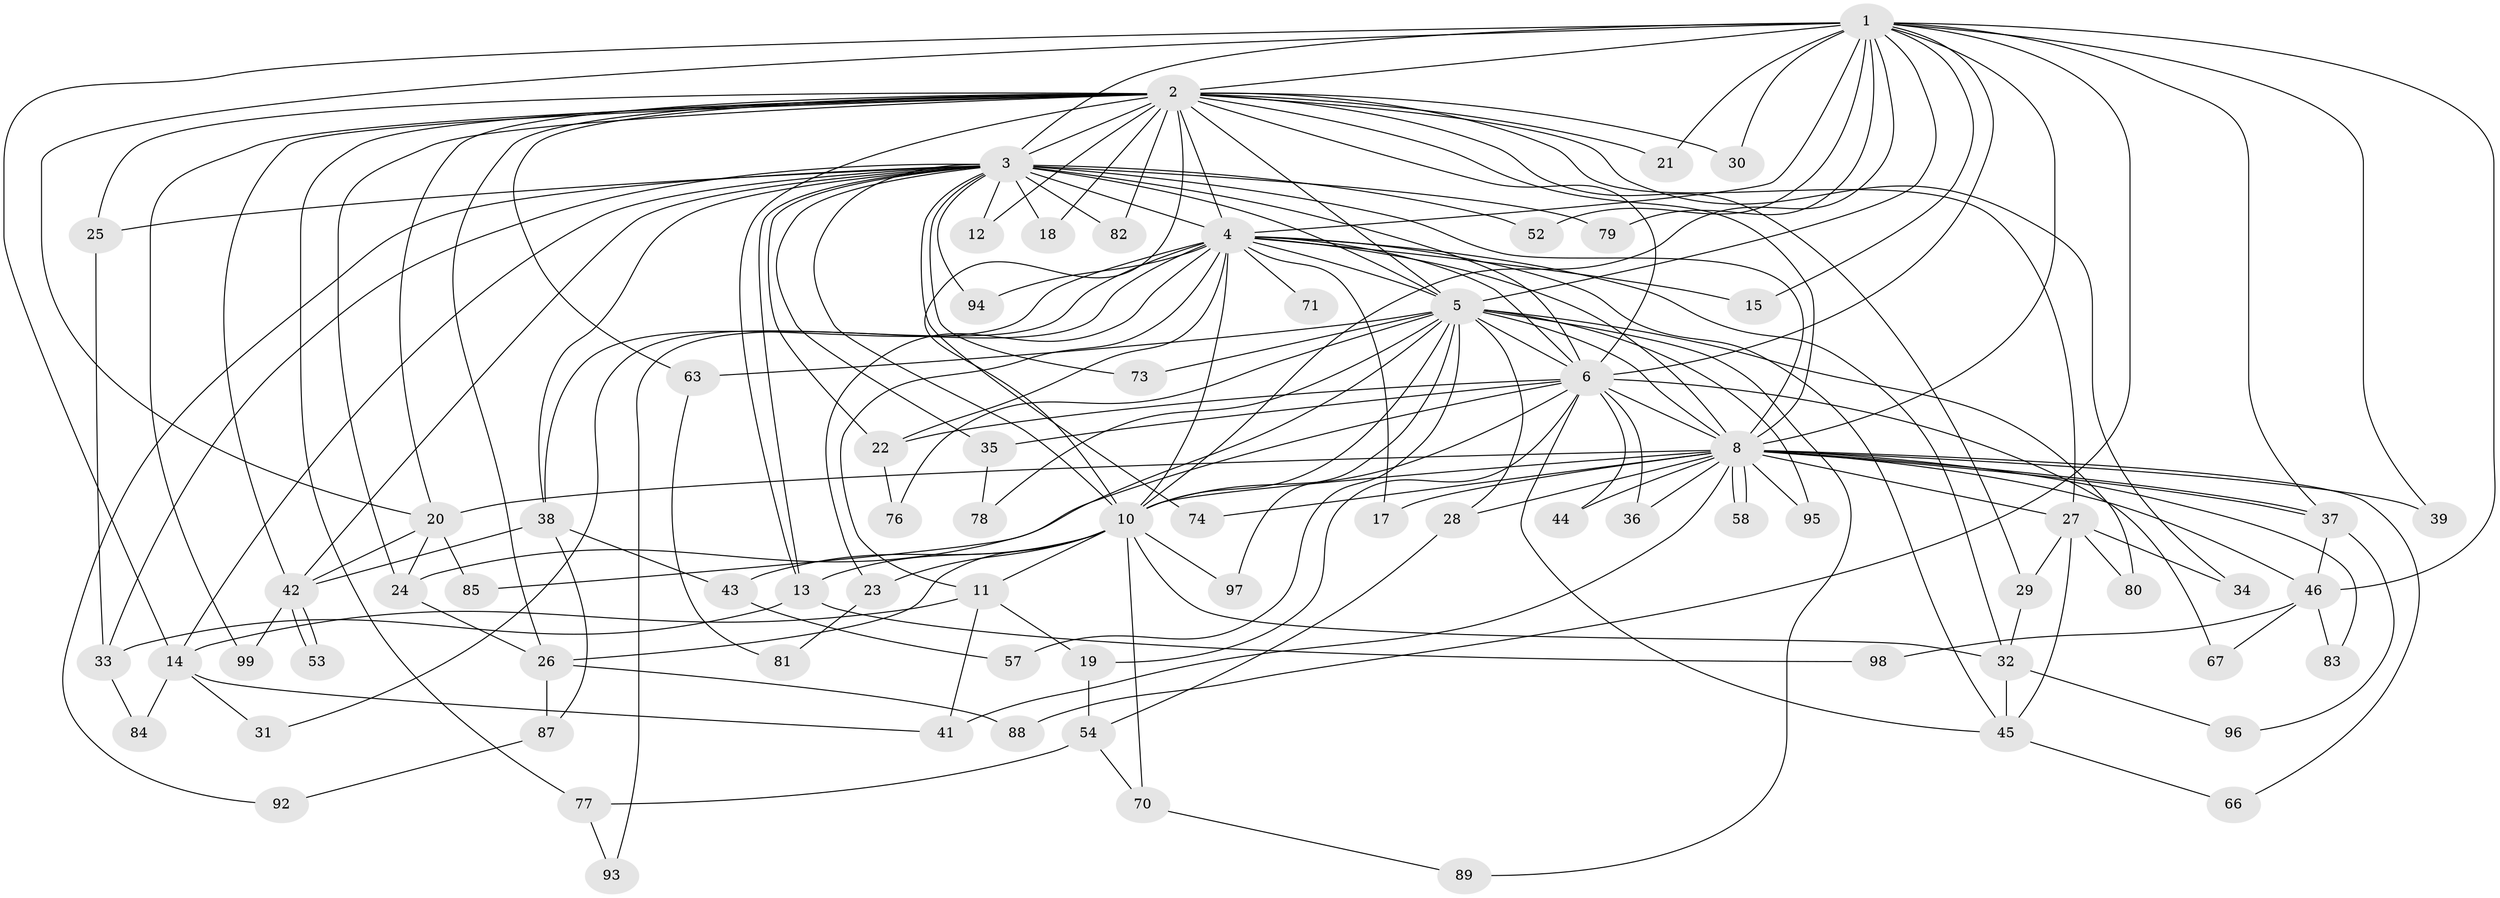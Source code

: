 // original degree distribution, {23: 0.010101010101010102, 18: 0.030303030303030304, 19: 0.020202020202020204, 22: 0.010101010101010102, 17: 0.020202020202020204, 25: 0.010101010101010102, 6: 0.04040404040404041, 2: 0.5151515151515151, 5: 0.04040404040404041, 3: 0.1919191919191919, 4: 0.10101010101010101, 7: 0.010101010101010102}
// Generated by graph-tools (version 1.1) at 2025/10/02/27/25 16:10:58]
// undirected, 75 vertices, 176 edges
graph export_dot {
graph [start="1"]
  node [color=gray90,style=filled];
  1 [super="+51"];
  2 [super="+9"];
  3 [super="+7"];
  4 [super="+48"];
  5 [super="+56"];
  6 [super="+16"];
  8 [super="+59"];
  10 [super="+55"];
  11 [super="+90"];
  12;
  13 [super="+49"];
  14 [super="+69"];
  15;
  17;
  18;
  19;
  20 [super="+62"];
  21;
  22 [super="+75"];
  23;
  24 [super="+47"];
  25 [super="+40"];
  26 [super="+64"];
  27;
  28;
  29;
  30;
  31;
  32 [super="+50"];
  33 [super="+61"];
  34;
  35;
  36;
  37 [super="+60"];
  38 [super="+65"];
  39;
  41 [super="+91"];
  42 [super="+68"];
  43;
  44;
  45 [super="+72"];
  46 [super="+86"];
  52;
  53;
  54;
  57;
  58;
  63;
  66;
  67;
  70;
  71;
  73;
  74;
  76;
  77;
  78;
  79;
  80;
  81;
  82;
  83;
  84;
  85;
  87;
  88;
  89;
  92;
  93;
  94;
  95;
  96;
  97;
  98;
  99;
  1 -- 2 [weight=3];
  1 -- 3 [weight=2];
  1 -- 4;
  1 -- 5;
  1 -- 6;
  1 -- 8;
  1 -- 10 [weight=2];
  1 -- 15;
  1 -- 20;
  1 -- 21;
  1 -- 30;
  1 -- 39;
  1 -- 46 [weight=2];
  1 -- 52;
  1 -- 79;
  1 -- 88;
  1 -- 14;
  1 -- 37;
  2 -- 3 [weight=4];
  2 -- 4 [weight=2];
  2 -- 5 [weight=2];
  2 -- 6 [weight=2];
  2 -- 8 [weight=2];
  2 -- 10 [weight=2];
  2 -- 13;
  2 -- 21;
  2 -- 26;
  2 -- 27;
  2 -- 63;
  2 -- 82;
  2 -- 34;
  2 -- 99;
  2 -- 42;
  2 -- 12;
  2 -- 77;
  2 -- 18;
  2 -- 29;
  2 -- 30;
  2 -- 25;
  2 -- 20;
  2 -- 24;
  3 -- 4 [weight=2];
  3 -- 5 [weight=2];
  3 -- 6 [weight=3];
  3 -- 8 [weight=2];
  3 -- 10 [weight=2];
  3 -- 12;
  3 -- 13;
  3 -- 14;
  3 -- 25 [weight=2];
  3 -- 38;
  3 -- 52;
  3 -- 74;
  3 -- 79;
  3 -- 73;
  3 -- 18;
  3 -- 82;
  3 -- 92;
  3 -- 94;
  3 -- 35;
  3 -- 42;
  3 -- 22;
  3 -- 33;
  4 -- 5;
  4 -- 6;
  4 -- 8;
  4 -- 10;
  4 -- 11 [weight=2];
  4 -- 15;
  4 -- 17;
  4 -- 22;
  4 -- 23;
  4 -- 31;
  4 -- 38;
  4 -- 71 [weight=2];
  4 -- 93;
  4 -- 94;
  4 -- 45;
  4 -- 32;
  5 -- 6;
  5 -- 8;
  5 -- 10;
  5 -- 28 [weight=2];
  5 -- 57;
  5 -- 63;
  5 -- 73;
  5 -- 76;
  5 -- 78;
  5 -- 80;
  5 -- 95;
  5 -- 97;
  5 -- 89;
  5 -- 85;
  6 -- 8;
  6 -- 10;
  6 -- 19;
  6 -- 22;
  6 -- 24;
  6 -- 35;
  6 -- 36;
  6 -- 45;
  6 -- 67;
  6 -- 44;
  8 -- 10;
  8 -- 17;
  8 -- 20;
  8 -- 27;
  8 -- 28;
  8 -- 36;
  8 -- 37;
  8 -- 37;
  8 -- 39;
  8 -- 44;
  8 -- 58;
  8 -- 58;
  8 -- 74;
  8 -- 83;
  8 -- 95;
  8 -- 66;
  8 -- 46;
  8 -- 41;
  10 -- 11;
  10 -- 23;
  10 -- 26;
  10 -- 32;
  10 -- 43;
  10 -- 70;
  10 -- 13;
  10 -- 97;
  11 -- 14;
  11 -- 19;
  11 -- 41;
  13 -- 33;
  13 -- 98;
  14 -- 31;
  14 -- 41;
  14 -- 84;
  19 -- 54;
  20 -- 24;
  20 -- 42;
  20 -- 85;
  22 -- 76;
  23 -- 81;
  24 -- 26;
  25 -- 33;
  26 -- 88;
  26 -- 87;
  27 -- 29;
  27 -- 34;
  27 -- 45;
  27 -- 80;
  28 -- 54;
  29 -- 32;
  32 -- 96;
  32 -- 45;
  33 -- 84;
  35 -- 78;
  37 -- 46;
  37 -- 96;
  38 -- 43;
  38 -- 42;
  38 -- 87;
  42 -- 53;
  42 -- 53;
  42 -- 99;
  43 -- 57;
  45 -- 66;
  46 -- 67;
  46 -- 83;
  46 -- 98;
  54 -- 70;
  54 -- 77;
  63 -- 81;
  70 -- 89;
  77 -- 93;
  87 -- 92;
}
